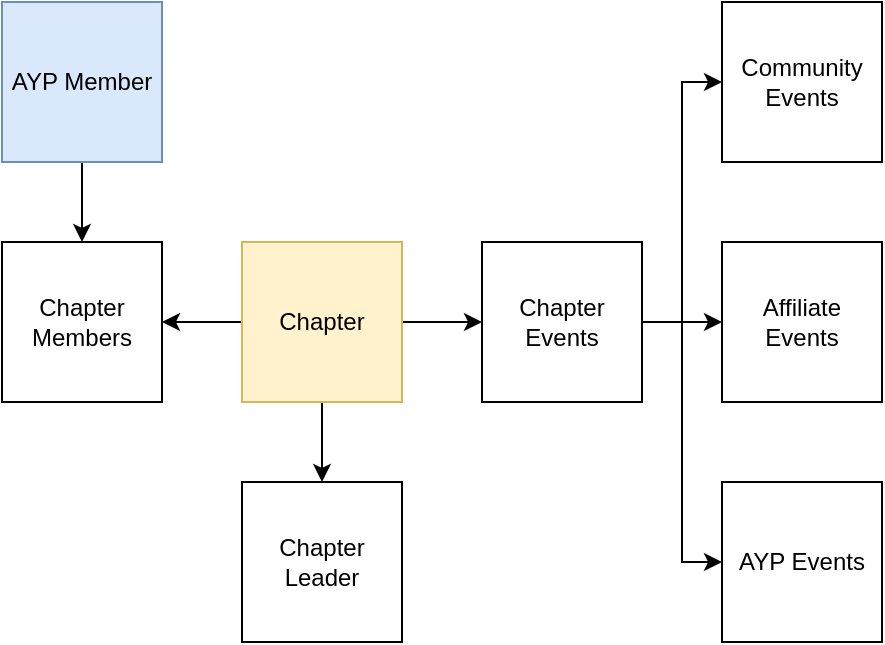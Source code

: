<mxfile version="20.4.0" type="github" pages="2">
  <diagram id="qMIrUSFHXRidIpgIO_8j" name="Chapter-App">
    <mxGraphModel dx="1635" dy="871" grid="1" gridSize="10" guides="1" tooltips="1" connect="1" arrows="1" fold="1" page="1" pageScale="1" pageWidth="850" pageHeight="1100" math="0" shadow="0">
      <root>
        <mxCell id="0" />
        <mxCell id="1" parent="0" />
        <mxCell id="tsZhEjEwhf4pjYN-47Q8-7" style="edgeStyle=orthogonalEdgeStyle;rounded=0;orthogonalLoop=1;jettySize=auto;html=1;" edge="1" parent="1" source="tsZhEjEwhf4pjYN-47Q8-5">
          <mxGeometry relative="1" as="geometry">
            <mxPoint x="320" y="280" as="targetPoint" />
          </mxGeometry>
        </mxCell>
        <mxCell id="tsZhEjEwhf4pjYN-47Q8-12" style="edgeStyle=orthogonalEdgeStyle;rounded=0;orthogonalLoop=1;jettySize=auto;html=1;entryX=0;entryY=0.5;entryDx=0;entryDy=0;" edge="1" parent="1" source="tsZhEjEwhf4pjYN-47Q8-5" target="tsZhEjEwhf4pjYN-47Q8-11">
          <mxGeometry relative="1" as="geometry" />
        </mxCell>
        <mxCell id="tsZhEjEwhf4pjYN-47Q8-19" style="edgeStyle=orthogonalEdgeStyle;rounded=0;orthogonalLoop=1;jettySize=auto;html=1;entryX=1;entryY=0.5;entryDx=0;entryDy=0;" edge="1" parent="1" source="tsZhEjEwhf4pjYN-47Q8-5" target="tsZhEjEwhf4pjYN-47Q8-9">
          <mxGeometry relative="1" as="geometry" />
        </mxCell>
        <mxCell id="tsZhEjEwhf4pjYN-47Q8-5" value="Chapter" style="whiteSpace=wrap;html=1;aspect=fixed;fillColor=#fff2cc;strokeColor=#d6b656;" vertex="1" parent="1">
          <mxGeometry x="280" y="160" width="80" height="80" as="geometry" />
        </mxCell>
        <mxCell id="tsZhEjEwhf4pjYN-47Q8-8" value="Chapter Leader" style="whiteSpace=wrap;html=1;aspect=fixed;" vertex="1" parent="1">
          <mxGeometry x="280" y="280" width="80" height="80" as="geometry" />
        </mxCell>
        <mxCell id="tsZhEjEwhf4pjYN-47Q8-9" value="Chapter Members" style="whiteSpace=wrap;html=1;aspect=fixed;" vertex="1" parent="1">
          <mxGeometry x="160" y="160" width="80" height="80" as="geometry" />
        </mxCell>
        <mxCell id="tsZhEjEwhf4pjYN-47Q8-14" style="edgeStyle=orthogonalEdgeStyle;rounded=0;orthogonalLoop=1;jettySize=auto;html=1;entryX=0;entryY=0.5;entryDx=0;entryDy=0;" edge="1" parent="1" source="tsZhEjEwhf4pjYN-47Q8-11" target="tsZhEjEwhf4pjYN-47Q8-13">
          <mxGeometry relative="1" as="geometry" />
        </mxCell>
        <mxCell id="tsZhEjEwhf4pjYN-47Q8-16" style="edgeStyle=orthogonalEdgeStyle;rounded=0;orthogonalLoop=1;jettySize=auto;html=1;entryX=0;entryY=0.5;entryDx=0;entryDy=0;" edge="1" parent="1" source="tsZhEjEwhf4pjYN-47Q8-11" target="tsZhEjEwhf4pjYN-47Q8-15">
          <mxGeometry relative="1" as="geometry" />
        </mxCell>
        <mxCell id="tsZhEjEwhf4pjYN-47Q8-18" style="edgeStyle=orthogonalEdgeStyle;rounded=0;orthogonalLoop=1;jettySize=auto;html=1;entryX=0;entryY=0.5;entryDx=0;entryDy=0;" edge="1" parent="1" source="tsZhEjEwhf4pjYN-47Q8-11" target="tsZhEjEwhf4pjYN-47Q8-17">
          <mxGeometry relative="1" as="geometry" />
        </mxCell>
        <mxCell id="tsZhEjEwhf4pjYN-47Q8-11" value="Chapter Events" style="whiteSpace=wrap;html=1;aspect=fixed;" vertex="1" parent="1">
          <mxGeometry x="400" y="160" width="80" height="80" as="geometry" />
        </mxCell>
        <mxCell id="tsZhEjEwhf4pjYN-47Q8-13" value="Community Events" style="whiteSpace=wrap;html=1;aspect=fixed;" vertex="1" parent="1">
          <mxGeometry x="520" y="40" width="80" height="80" as="geometry" />
        </mxCell>
        <mxCell id="tsZhEjEwhf4pjYN-47Q8-15" value="Affiliate Events" style="whiteSpace=wrap;html=1;aspect=fixed;" vertex="1" parent="1">
          <mxGeometry x="520" y="160" width="80" height="80" as="geometry" />
        </mxCell>
        <mxCell id="tsZhEjEwhf4pjYN-47Q8-17" value="AYP Events" style="whiteSpace=wrap;html=1;aspect=fixed;" vertex="1" parent="1">
          <mxGeometry x="520" y="280" width="80" height="80" as="geometry" />
        </mxCell>
        <mxCell id="tsZhEjEwhf4pjYN-47Q8-21" style="edgeStyle=orthogonalEdgeStyle;rounded=0;orthogonalLoop=1;jettySize=auto;html=1;entryX=0.5;entryY=0;entryDx=0;entryDy=0;" edge="1" parent="1" source="tsZhEjEwhf4pjYN-47Q8-20" target="tsZhEjEwhf4pjYN-47Q8-9">
          <mxGeometry relative="1" as="geometry" />
        </mxCell>
        <mxCell id="tsZhEjEwhf4pjYN-47Q8-20" value="AYP Member" style="whiteSpace=wrap;html=1;aspect=fixed;fillColor=#dae8fc;strokeColor=#6c8ebf;" vertex="1" parent="1">
          <mxGeometry x="160" y="40" width="80" height="80" as="geometry" />
        </mxCell>
      </root>
    </mxGraphModel>
  </diagram>
  <diagram id="HIPhVxxgbPYFaThKcqyS" name="Group App">
    <mxGraphModel dx="1363" dy="726" grid="1" gridSize="10" guides="1" tooltips="1" connect="1" arrows="1" fold="1" page="1" pageScale="1" pageWidth="850" pageHeight="1100" math="0" shadow="0">
      <root>
        <mxCell id="0" />
        <mxCell id="1" parent="0" />
        <mxCell id="zcIUHCNeKii7QbdfRZMi-5" style="edgeStyle=orthogonalEdgeStyle;rounded=0;orthogonalLoop=1;jettySize=auto;html=1;entryX=0;entryY=0.5;entryDx=0;entryDy=0;" edge="1" parent="1" source="zcIUHCNeKii7QbdfRZMi-1" target="zcIUHCNeKii7QbdfRZMi-3">
          <mxGeometry relative="1" as="geometry" />
        </mxCell>
        <mxCell id="zcIUHCNeKii7QbdfRZMi-6" style="edgeStyle=orthogonalEdgeStyle;rounded=0;orthogonalLoop=1;jettySize=auto;html=1;entryX=0;entryY=0.5;entryDx=0;entryDy=0;" edge="1" parent="1" source="zcIUHCNeKii7QbdfRZMi-1" target="zcIUHCNeKii7QbdfRZMi-2">
          <mxGeometry relative="1" as="geometry" />
        </mxCell>
        <mxCell id="zcIUHCNeKii7QbdfRZMi-7" style="edgeStyle=orthogonalEdgeStyle;rounded=0;orthogonalLoop=1;jettySize=auto;html=1;entryX=0;entryY=0.5;entryDx=0;entryDy=0;" edge="1" parent="1" source="zcIUHCNeKii7QbdfRZMi-1" target="zcIUHCNeKii7QbdfRZMi-4">
          <mxGeometry relative="1" as="geometry" />
        </mxCell>
        <mxCell id="zcIUHCNeKii7QbdfRZMi-1" value="Group" style="whiteSpace=wrap;html=1;aspect=fixed;fillColor=#fff2cc;strokeColor=#d6b656;" vertex="1" parent="1">
          <mxGeometry x="360" y="160" width="80" height="80" as="geometry" />
        </mxCell>
        <mxCell id="zcIUHCNeKii7QbdfRZMi-2" value="Bible Study Groups" style="whiteSpace=wrap;html=1;aspect=fixed;" vertex="1" parent="1">
          <mxGeometry x="480" y="40" width="80" height="80" as="geometry" />
        </mxCell>
        <mxCell id="zcIUHCNeKii7QbdfRZMi-3" value="Professional Affinity Groups" style="whiteSpace=wrap;html=1;aspect=fixed;" vertex="1" parent="1">
          <mxGeometry x="480" y="160" width="80" height="80" as="geometry" />
        </mxCell>
        <mxCell id="zcIUHCNeKii7QbdfRZMi-4" value="Social Hobby Groups" style="whiteSpace=wrap;html=1;aspect=fixed;" vertex="1" parent="1">
          <mxGeometry x="480" y="280" width="80" height="80" as="geometry" />
        </mxCell>
      </root>
    </mxGraphModel>
  </diagram>
</mxfile>
